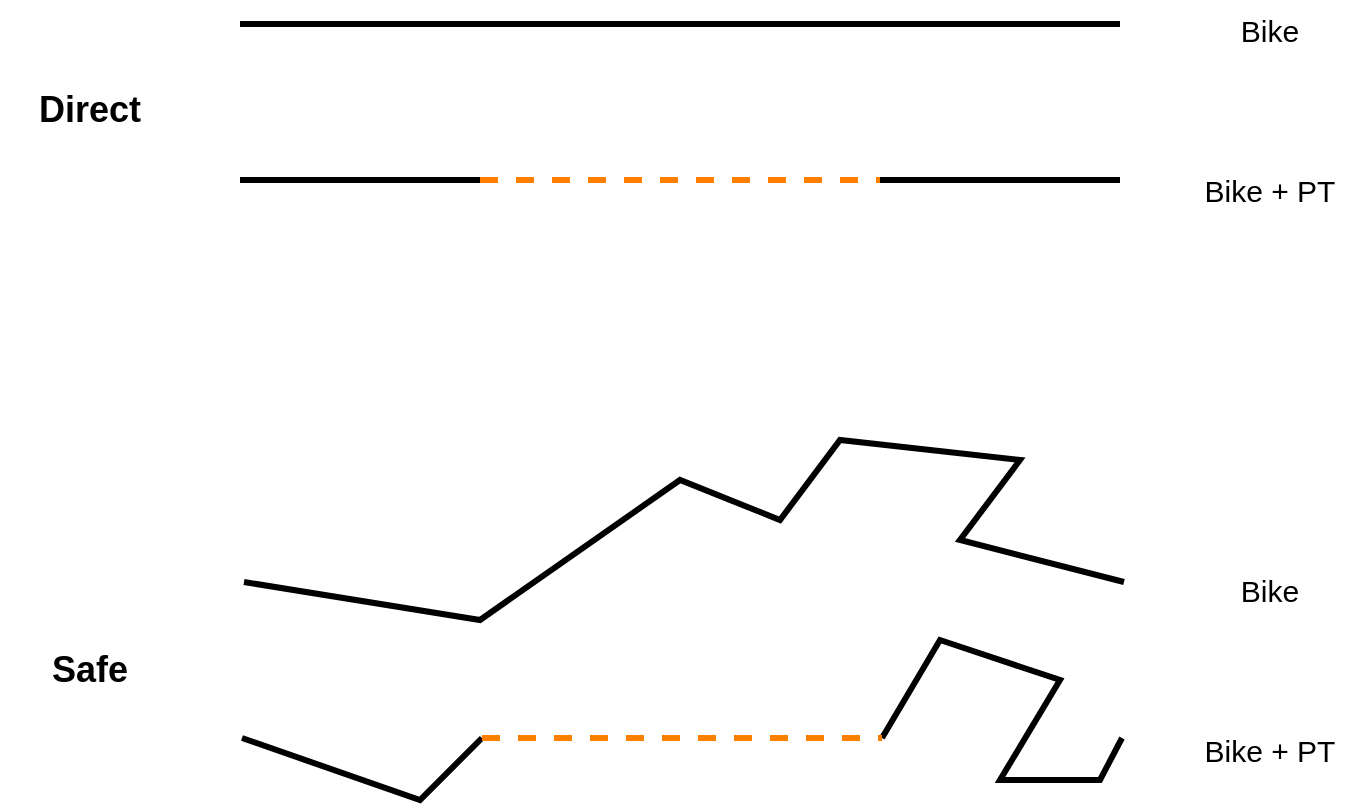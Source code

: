 <mxfile version="24.7.1" type="device">
  <diagram name="Page-1" id="lY-_edP4m29GsRP70Z54">
    <mxGraphModel dx="1434" dy="867" grid="1" gridSize="10" guides="1" tooltips="1" connect="1" arrows="1" fold="1" page="1" pageScale="1" pageWidth="850" pageHeight="1100" math="0" shadow="0">
      <root>
        <mxCell id="0" />
        <mxCell id="1" parent="0" />
        <mxCell id="D55DIvP1AOZiSxPhy0iR-2" value="" style="endArrow=none;html=1;rounded=0;strokeWidth=3;" edge="1" parent="1">
          <mxGeometry width="50" height="50" relative="1" as="geometry">
            <mxPoint x="240" y="162" as="sourcePoint" />
            <mxPoint x="680" y="162" as="targetPoint" />
          </mxGeometry>
        </mxCell>
        <mxCell id="D55DIvP1AOZiSxPhy0iR-3" value="" style="endArrow=none;html=1;rounded=0;strokeWidth=3;" edge="1" parent="1">
          <mxGeometry width="50" height="50" relative="1" as="geometry">
            <mxPoint x="240" y="240" as="sourcePoint" />
            <mxPoint x="360" y="240" as="targetPoint" />
          </mxGeometry>
        </mxCell>
        <mxCell id="D55DIvP1AOZiSxPhy0iR-4" value="" style="endArrow=none;html=1;rounded=0;strokeWidth=3;" edge="1" parent="1">
          <mxGeometry width="50" height="50" relative="1" as="geometry">
            <mxPoint x="242" y="441" as="sourcePoint" />
            <mxPoint x="682" y="441" as="targetPoint" />
            <Array as="points">
              <mxPoint x="360" y="460" />
              <mxPoint x="460" y="390" />
              <mxPoint x="510" y="410" />
              <mxPoint x="540" y="370" />
              <mxPoint x="630" y="380" />
              <mxPoint x="600" y="420" />
            </Array>
          </mxGeometry>
        </mxCell>
        <mxCell id="D55DIvP1AOZiSxPhy0iR-6" value="" style="endArrow=none;html=1;rounded=0;strokeWidth=3;" edge="1" parent="1">
          <mxGeometry width="50" height="50" relative="1" as="geometry">
            <mxPoint x="560" y="240" as="sourcePoint" />
            <mxPoint x="680" y="240" as="targetPoint" />
          </mxGeometry>
        </mxCell>
        <mxCell id="D55DIvP1AOZiSxPhy0iR-7" value="" style="endArrow=none;dashed=1;html=1;rounded=0;fillColor=#f8cecc;strokeColor=#FF8000;strokeWidth=3;" edge="1" parent="1">
          <mxGeometry width="50" height="50" relative="1" as="geometry">
            <mxPoint x="360" y="240" as="sourcePoint" />
            <mxPoint x="560" y="240" as="targetPoint" />
          </mxGeometry>
        </mxCell>
        <mxCell id="D55DIvP1AOZiSxPhy0iR-8" value="" style="endArrow=none;html=1;rounded=0;strokeWidth=3;" edge="1" parent="1">
          <mxGeometry width="50" height="50" relative="1" as="geometry">
            <mxPoint x="241" y="519" as="sourcePoint" />
            <mxPoint x="361" y="519" as="targetPoint" />
            <Array as="points">
              <mxPoint x="330" y="550" />
            </Array>
          </mxGeometry>
        </mxCell>
        <mxCell id="D55DIvP1AOZiSxPhy0iR-9" value="" style="endArrow=none;html=1;rounded=0;strokeWidth=3;" edge="1" parent="1">
          <mxGeometry width="50" height="50" relative="1" as="geometry">
            <mxPoint x="561" y="519" as="sourcePoint" />
            <mxPoint x="681" y="519" as="targetPoint" />
            <Array as="points">
              <mxPoint x="590" y="470" />
              <mxPoint x="650" y="490" />
              <mxPoint x="620" y="540" />
              <mxPoint x="670" y="540" />
            </Array>
          </mxGeometry>
        </mxCell>
        <mxCell id="D55DIvP1AOZiSxPhy0iR-10" value="" style="endArrow=none;dashed=1;html=1;rounded=0;fillColor=#f8cecc;strokeColor=#FF8000;strokeWidth=3;" edge="1" parent="1">
          <mxGeometry width="50" height="50" relative="1" as="geometry">
            <mxPoint x="361" y="519" as="sourcePoint" />
            <mxPoint x="561" y="519" as="targetPoint" />
          </mxGeometry>
        </mxCell>
        <mxCell id="D55DIvP1AOZiSxPhy0iR-11" value="Direct" style="text;html=1;align=center;verticalAlign=middle;whiteSpace=wrap;rounded=0;fontSize=18;fontStyle=1" vertex="1" parent="1">
          <mxGeometry x="120" y="190" width="90" height="30" as="geometry" />
        </mxCell>
        <mxCell id="D55DIvP1AOZiSxPhy0iR-12" value="Safe" style="text;html=1;align=center;verticalAlign=middle;whiteSpace=wrap;rounded=0;fontSize=18;fontStyle=1" vertex="1" parent="1">
          <mxGeometry x="120" y="470" width="90" height="30" as="geometry" />
        </mxCell>
        <mxCell id="D55DIvP1AOZiSxPhy0iR-13" value="Bike" style="text;html=1;align=center;verticalAlign=middle;whiteSpace=wrap;rounded=0;fontSize=15;" vertex="1" parent="1">
          <mxGeometry x="710" y="150" width="90" height="30" as="geometry" />
        </mxCell>
        <mxCell id="D55DIvP1AOZiSxPhy0iR-14" value="Bike + PT" style="text;html=1;align=center;verticalAlign=middle;whiteSpace=wrap;rounded=0;fontSize=15;" vertex="1" parent="1">
          <mxGeometry x="710" y="230" width="90" height="30" as="geometry" />
        </mxCell>
        <mxCell id="D55DIvP1AOZiSxPhy0iR-15" value="Bike" style="text;html=1;align=center;verticalAlign=middle;whiteSpace=wrap;rounded=0;fontSize=15;" vertex="1" parent="1">
          <mxGeometry x="710" y="430" width="90" height="30" as="geometry" />
        </mxCell>
        <mxCell id="D55DIvP1AOZiSxPhy0iR-16" value="Bike + PT" style="text;html=1;align=center;verticalAlign=middle;whiteSpace=wrap;rounded=0;fontSize=15;" vertex="1" parent="1">
          <mxGeometry x="710" y="510" width="90" height="30" as="geometry" />
        </mxCell>
      </root>
    </mxGraphModel>
  </diagram>
</mxfile>
